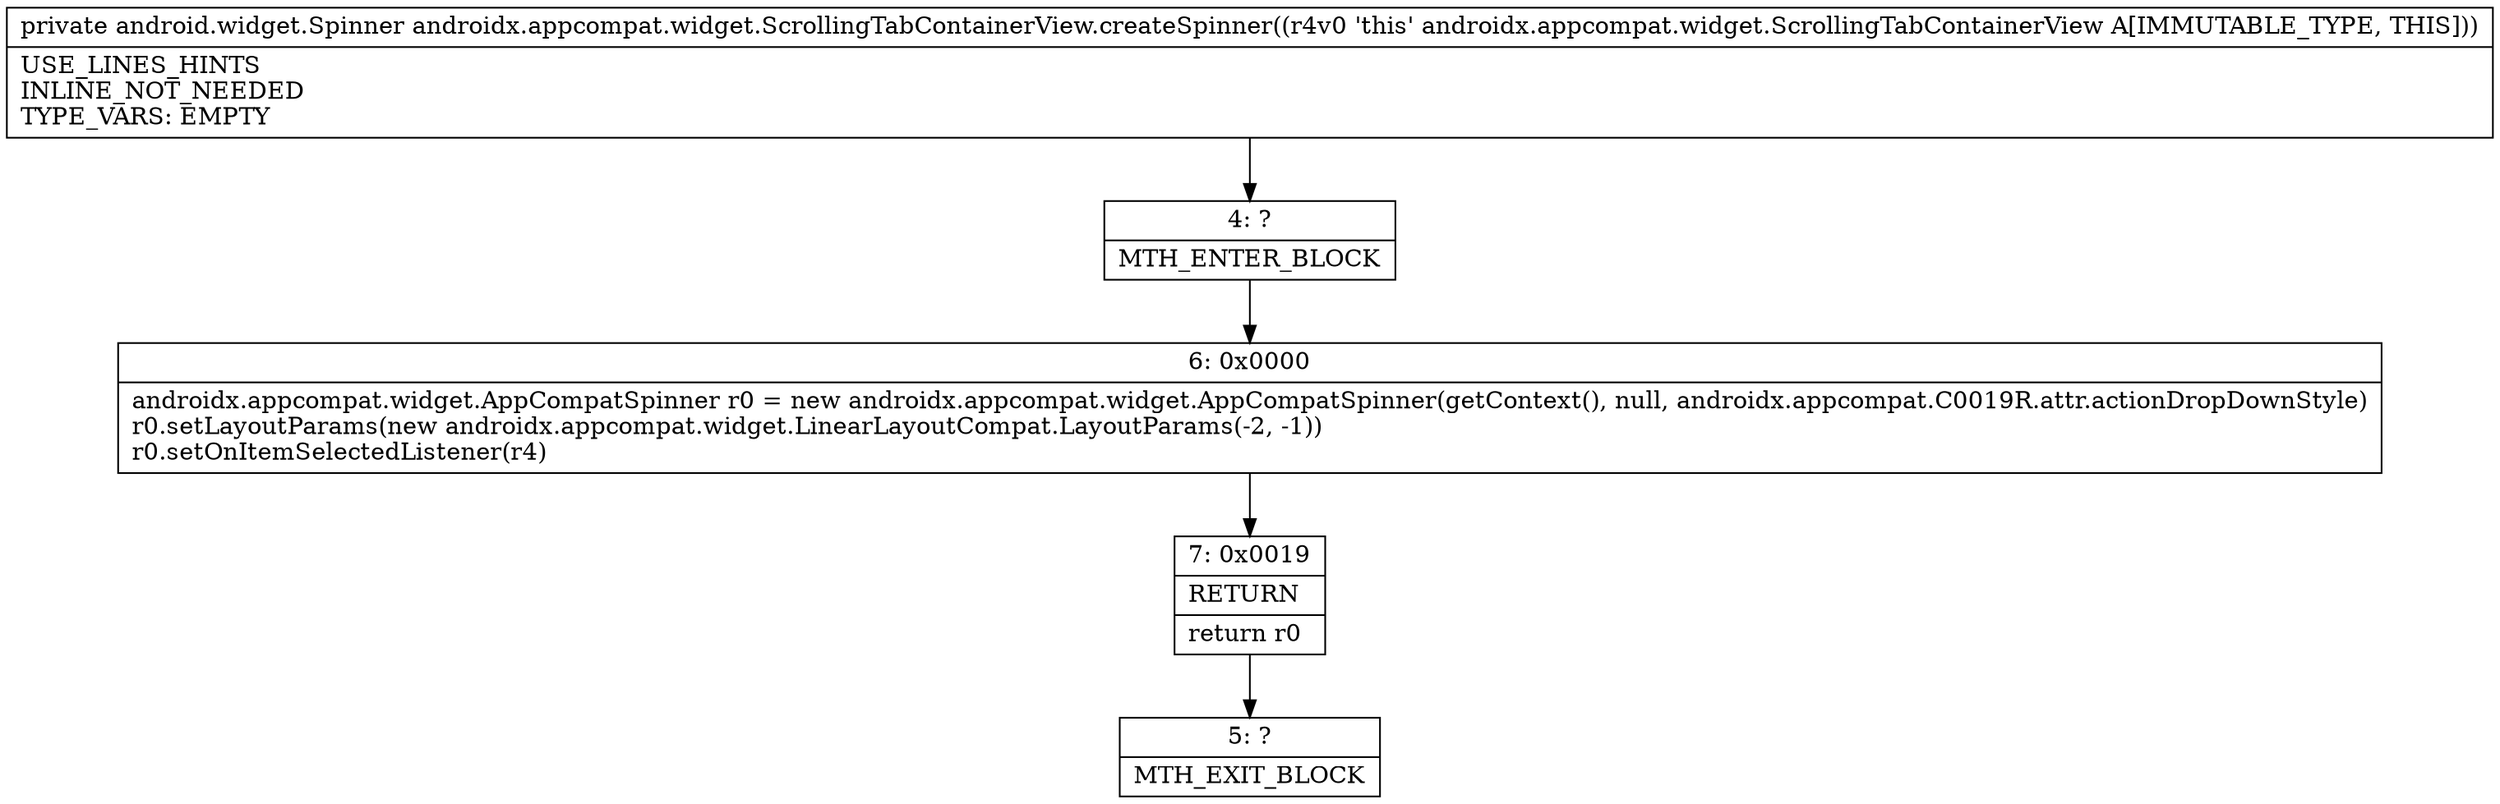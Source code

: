 digraph "CFG forandroidx.appcompat.widget.ScrollingTabContainerView.createSpinner()Landroid\/widget\/Spinner;" {
Node_4 [shape=record,label="{4\:\ ?|MTH_ENTER_BLOCK\l}"];
Node_6 [shape=record,label="{6\:\ 0x0000|androidx.appcompat.widget.AppCompatSpinner r0 = new androidx.appcompat.widget.AppCompatSpinner(getContext(), null, androidx.appcompat.C0019R.attr.actionDropDownStyle)\lr0.setLayoutParams(new androidx.appcompat.widget.LinearLayoutCompat.LayoutParams(\-2, \-1))\lr0.setOnItemSelectedListener(r4)\l}"];
Node_7 [shape=record,label="{7\:\ 0x0019|RETURN\l|return r0\l}"];
Node_5 [shape=record,label="{5\:\ ?|MTH_EXIT_BLOCK\l}"];
MethodNode[shape=record,label="{private android.widget.Spinner androidx.appcompat.widget.ScrollingTabContainerView.createSpinner((r4v0 'this' androidx.appcompat.widget.ScrollingTabContainerView A[IMMUTABLE_TYPE, THIS]))  | USE_LINES_HINTS\lINLINE_NOT_NEEDED\lTYPE_VARS: EMPTY\l}"];
MethodNode -> Node_4;Node_4 -> Node_6;
Node_6 -> Node_7;
Node_7 -> Node_5;
}

